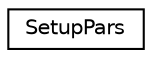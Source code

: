 digraph "Graphical Class Hierarchy"
{
  edge [fontname="Helvetica",fontsize="10",labelfontname="Helvetica",labelfontsize="10"];
  node [fontname="Helvetica",fontsize="10",shape=record];
  rankdir="LR";
  Node0 [label="SetupPars",height=0.2,width=0.4,color="black", fillcolor="white", style="filled",URL="$structSetupPars.html"];
}
